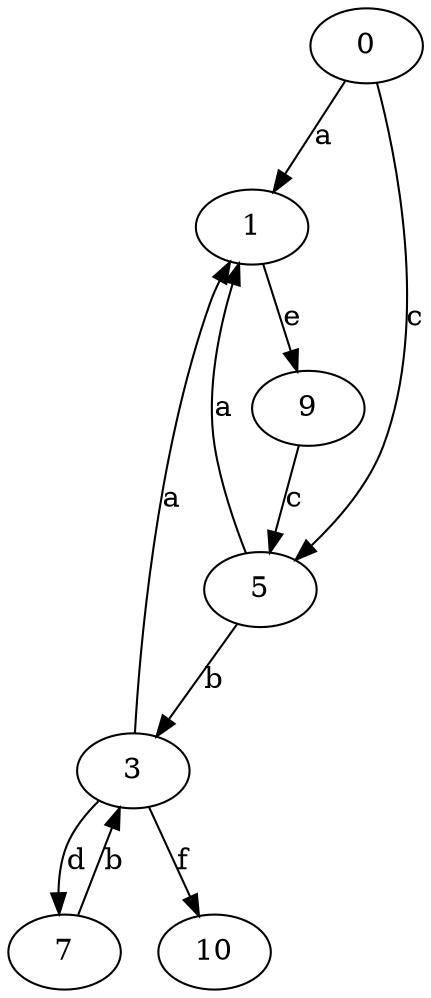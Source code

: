 strict digraph  {
1;
0;
3;
5;
7;
9;
10;
1 -> 9  [label=e];
0 -> 1  [label=a];
0 -> 5  [label=c];
3 -> 1  [label=a];
3 -> 7  [label=d];
3 -> 10  [label=f];
5 -> 1  [label=a];
5 -> 3  [label=b];
7 -> 3  [label=b];
9 -> 5  [label=c];
}
